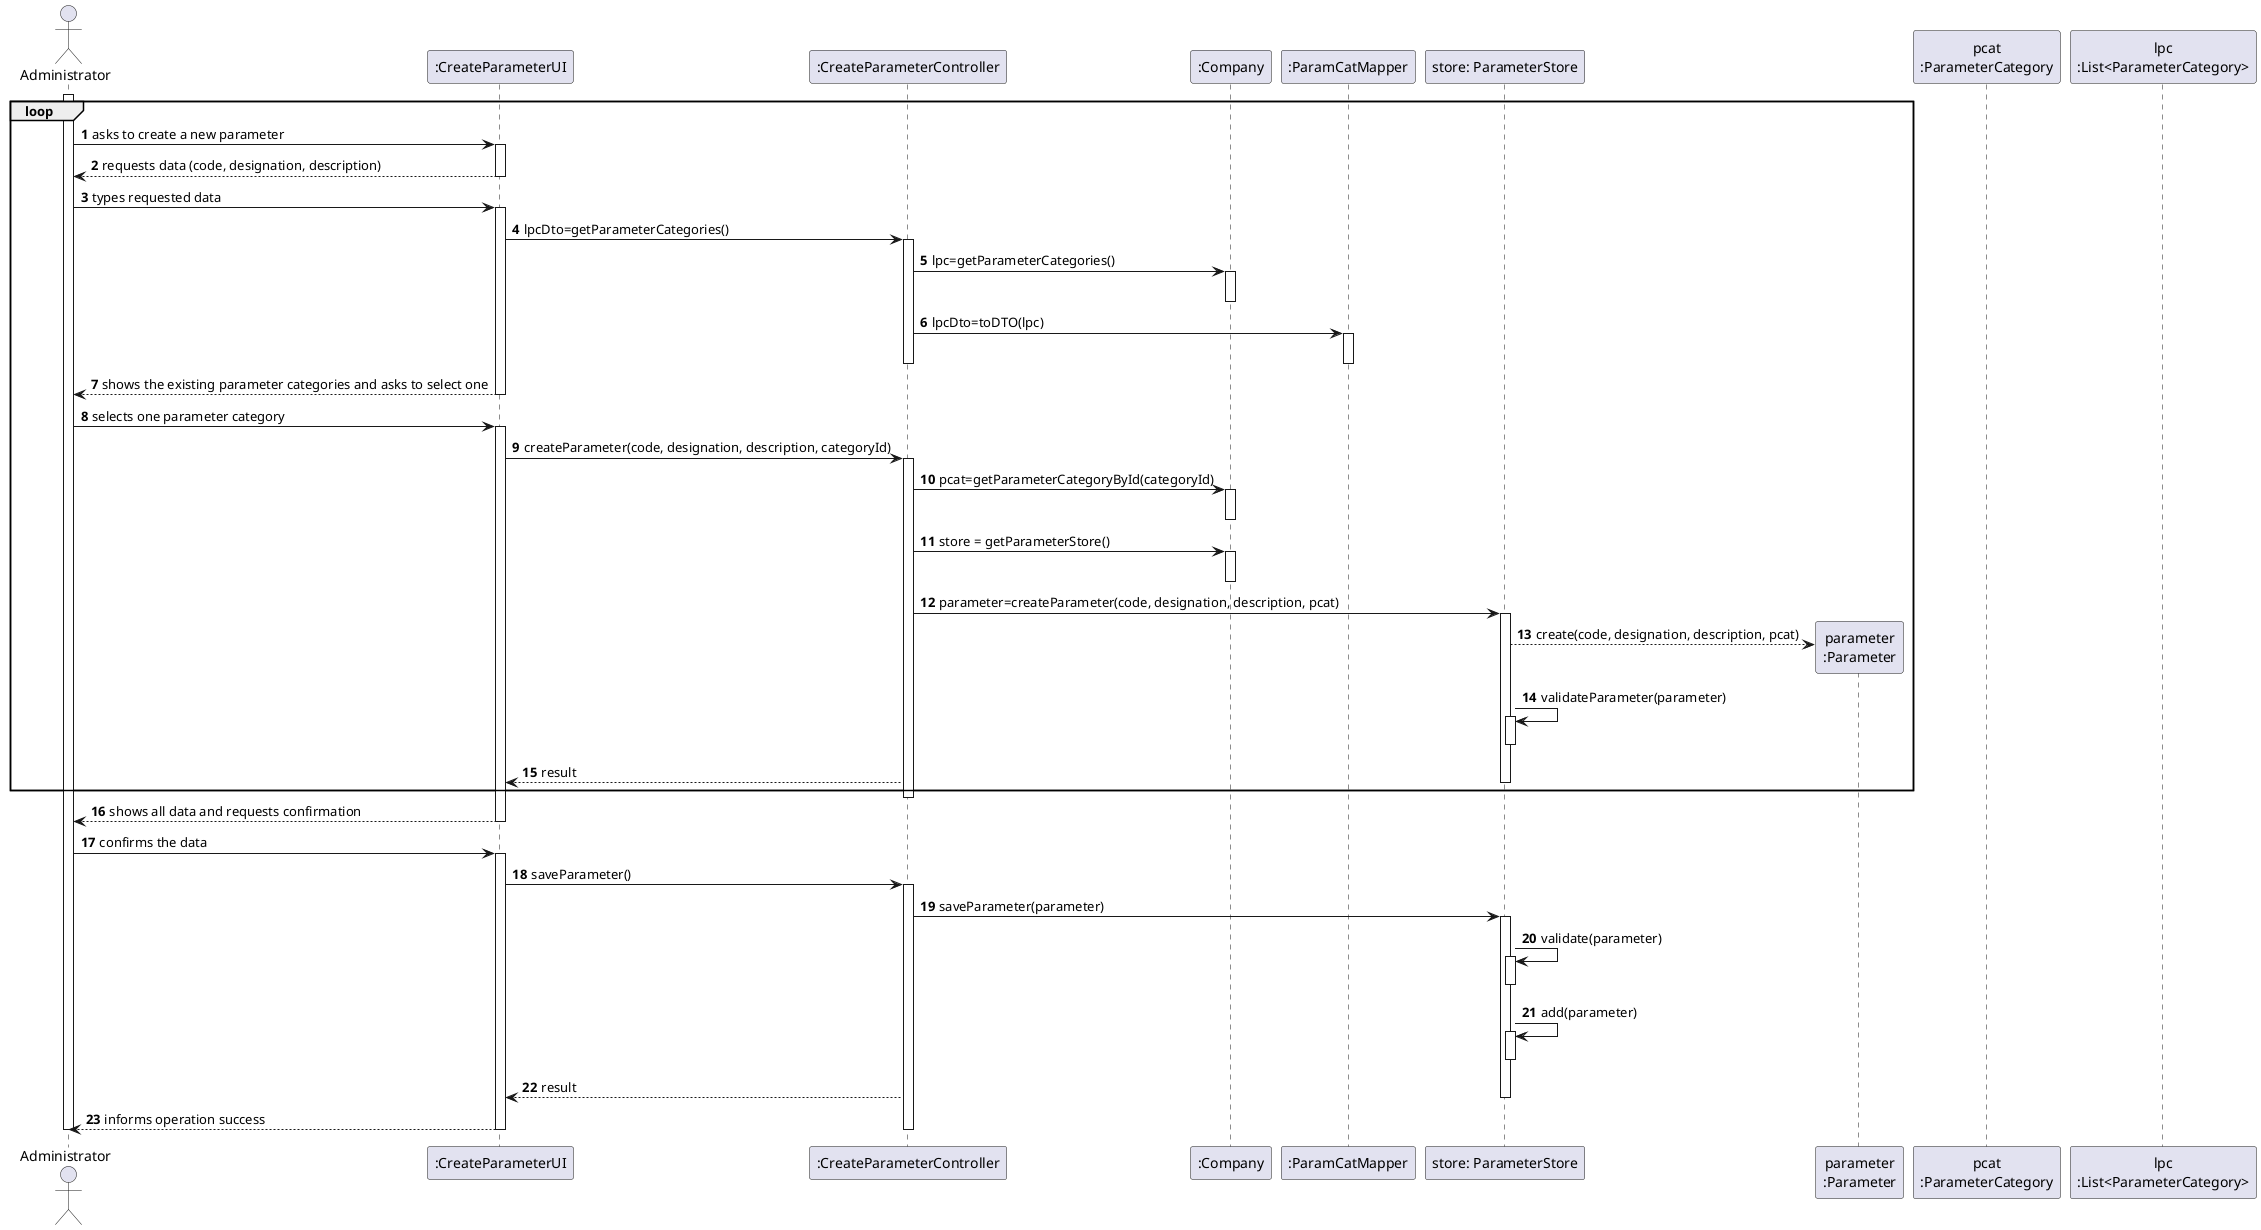 @startuml
'https://plantuml.com/sequence-diagram

autonumber
'hide footbox
actor "Administrator" as ADM

participant ":CreateParameterUI" as CPUI
participant ":CreateParameterController" as CPC
participant ":Company" as COMP
participant ":ParamCatMapper" as PCM
participant "store: ParameterStore" as PS
participant "parameter\n:Parameter" as PARAM
participant "pcat\n:ParameterCategory" as CAT
participant "lpc\n:List<ParameterCategory>" as LIST_CAT

loop
activate ADM
ADM -> CPUI : asks to create a new parameter
activate CPUI
CPUI --> ADM : requests data (code, designation, description)
deactivate CPUI

ADM -> CPUI : types requested data
activate CPUI

CPUI -> CPC : lpcDto=getParameterCategories()
activate CPC

CPC -> COMP : lpc=getParameterCategories()
activate COMP
deactivate COMP

CPC -> PCM : lpcDto=toDTO(lpc)
activate PCM
deactivate PCM

deactivate CPC

CPUI --> ADM : shows the existing parameter categories and asks to select one
deactivate COMP
deactivate CPUI

ADM -> CPUI : selects one parameter category
activate CPUI

CPUI -> CPC : createParameter(code, designation, description, categoryId)
activate CPC

CPC -> COMP : pcat=getParameterCategoryById(categoryId)
activate COMP
deactivate COMP

CPC -> COMP: store = getParameterStore()
activate COMP
deactivate COMP

CPC -> PS: parameter=createParameter(code, designation, description, pcat)
activate PS

PS --> PARAM**: create(code, designation, description, pcat)
PS -> PS: validateParameter(parameter)
activate PS
deactivate PS

CPC --> CPUI: result
deactivate PS
end
deactivate CPC
CPUI --> ADM: shows all data and requests confirmation


deactivate CPUI

ADM -> CPUI : confirms the data
activate CPUI
CPUI -> CPC : saveParameter()
activate CPC

CPC -> PS : saveParameter(parameter)
activate PS

PS -> PS: validate(parameter)
activate PS
deactivate PS
PS -> PS: add(parameter)
activate PS
deactivate PS


CPC --> CPUI: result
deactivate PS
CPUI --> ADM : informs operation success

deactivate CPC
deactivate CPUI

deactivate ADM

@enduml